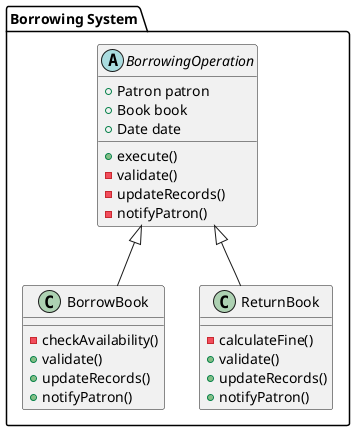 @startuml Borrowing System
package "Borrowing System" {
    abstract class BorrowingOperation {
        +Patron patron
        +Book book
        +Date date
        +execute()
        -validate()
        -updateRecords()
        -notifyPatron()
    }

    class BorrowBook extends BorrowingOperation {
        -checkAvailability()
        +validate()
        +updateRecords()
        +notifyPatron()
    }

    class ReturnBook extends BorrowingOperation {
        -calculateFine()
        +validate()
        +updateRecords()
        +notifyPatron()
    }
}
@enduml
